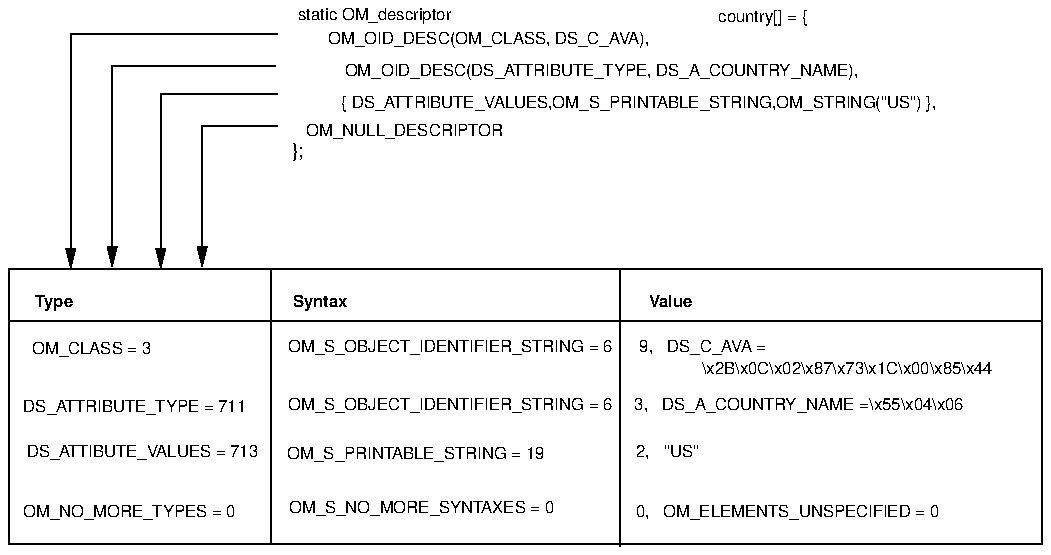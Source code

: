 .PS
.in +.4i
scale = 106.667
"\fH\s60,   OM_ELEMENTS_UNSPECIFIED = 0\s0\fP"  at 415, 19
"\fH\s62,   \"US\"\s0\fP"  at 351, 51
"\fH\s63,   DS_A_COUNTRY_NAME =\s0\fP"  at 396, 76
"\fH\s69,   DS_C_AVA =\s0\fP"  at 370, 107
"\fH\s6country[] = {\s0\fP"  at 402, 283
line   from 140, 148 \
	to 140, 1 
line   from 326, 147 \
	to 326, 0 
"\fH\s7};\s0\fP"  at 154, 211
"\fH\s7\s0\fP"  at 202, 104
"\f(HB\s6Value\s0\fP"  at 353, 131
"\fH\s6OM_S_NO_MORE_SYNTAXES = 0\s0\fP"  at 220, 21
"\f(HB\s6Syntax\s0\fP"  at 166, 131
"\fH\s6DS_ATTRIBUTE_TYPE = 711\s0\fP"  at 67, 75
"\fH\s6OM_CLASS = 3\s0\fP"  at 44, 106
"\fH\s6OM_NO_MORE_TYPES = 0\s0\fP"  at 64, 19
"\f(HB\s6Type\s0\fP"  at 24, 131
line ->  from 142, 256 \
	to 55, 256 \
	to 55, 238 \
	to 55, 149 
line ->  from 143, 273 \
	to 33, 273 \
	to 33, 148 
line ->  from 143, 241 \
	to 81, 241 \
	to 81, 148 
line ->  from 143, 224 \
	to 103, 224 \
	to 103, 149 
"\fH\s6OM_NULL_DESCRIPTOR\s0\fP"  at 211, 222
"\fH\s6{ DS_ATTRIBUTE_VALUES,OM_S_PRINTABLE_STRING,OM_STRING(\"US\") },\s0\fP"  at 336, 237
"\fH\s6OM_OID_DESC(DS_ATTRIBUTE_TYPE, DS_A_COUNTRY_NAME),\s0\fP"  at 316, 254
"\fH\s6OM_OID_DESC(OM_CLASS, DS_C_AVA),\s0\fP"  at 256, 271
"\fH\s6static OM_descriptor\s0\fP"  at 195, 284
"\fH\s6 OM_S_OBJECT_IDENTIFIER_STRING = 6\s0\fP"  at 234, 107
"\fH\s6 OM_S_OBJECT_IDENTIFIER_STRING = 6\s0\fP"  at 234, 76
box  wid 551 ht 147 at 275.5, 74.5
line   from 0, 120 \
	to 551, 120 
"\fH\s6\ex55\ex04\ex06\s0\fP"  at 484, 76
"\fH\s6DS_ATTIBUTE_VALUES = 713\s0\fP"  at 71, 51
"\fH\s6OM_S_PRINTABLE_STRING = 19\s0\fP"  at 217, 50
"\fH\s6\ex2B\ex0C\ex02\ex87\ex73\ex1C\ex00\ex85\ex44\s0\fP"  at 447, 95
.in -.4i
.PE
